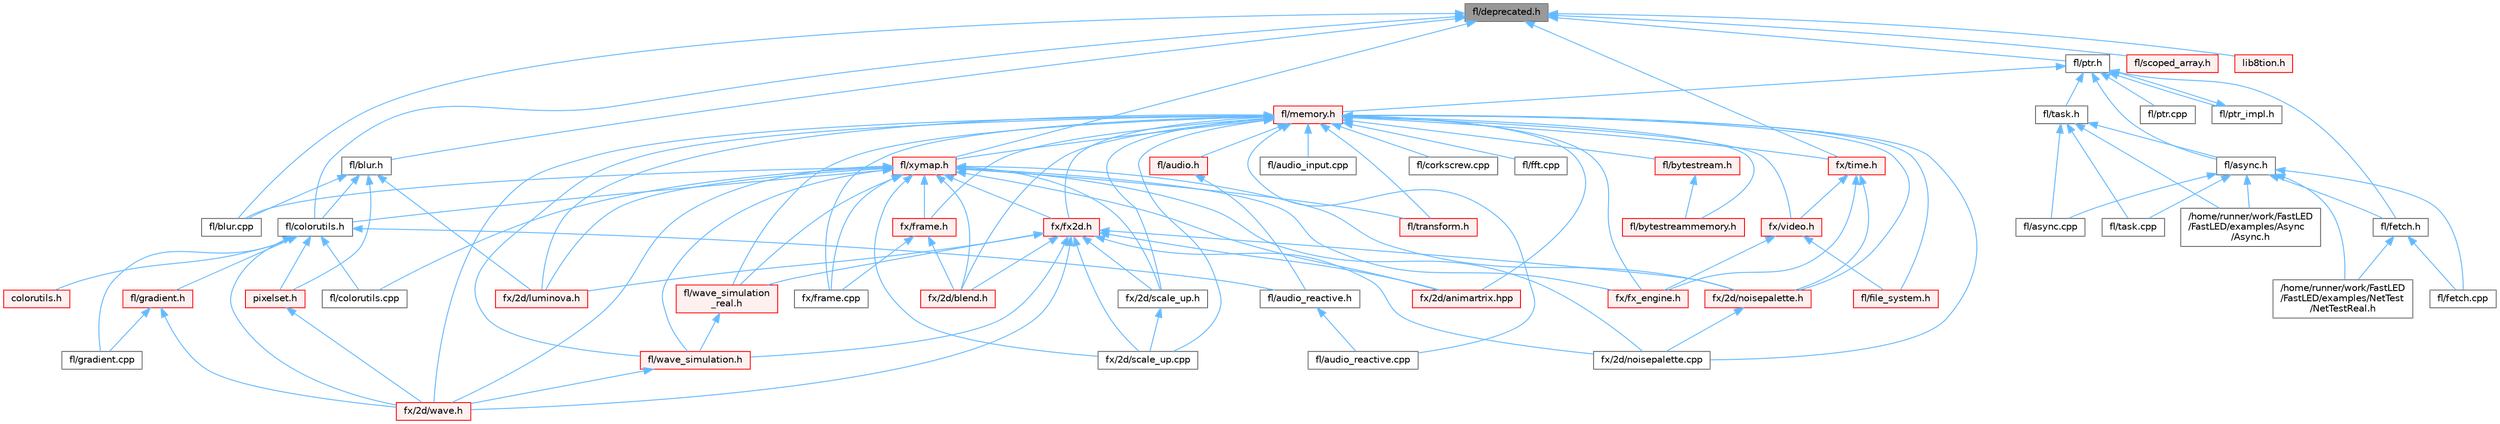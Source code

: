 digraph "fl/deprecated.h"
{
 // INTERACTIVE_SVG=YES
 // LATEX_PDF_SIZE
  bgcolor="transparent";
  edge [fontname=Helvetica,fontsize=10,labelfontname=Helvetica,labelfontsize=10];
  node [fontname=Helvetica,fontsize=10,shape=box,height=0.2,width=0.4];
  Node1 [id="Node000001",label="fl/deprecated.h",height=0.2,width=0.4,color="gray40", fillcolor="grey60", style="filled", fontcolor="black",tooltip=" "];
  Node1 -> Node2 [id="edge1_Node000001_Node000002",dir="back",color="steelblue1",style="solid",tooltip=" "];
  Node2 [id="Node000002",label="fl/blur.cpp",height=0.2,width=0.4,color="grey40", fillcolor="white", style="filled",URL="$de/dc8/blur_8cpp.html",tooltip=" "];
  Node1 -> Node3 [id="edge2_Node000001_Node000003",dir="back",color="steelblue1",style="solid",tooltip=" "];
  Node3 [id="Node000003",label="fl/blur.h",height=0.2,width=0.4,color="grey40", fillcolor="white", style="filled",URL="$d4/df5/blur_8h.html",tooltip=" "];
  Node3 -> Node2 [id="edge3_Node000003_Node000002",dir="back",color="steelblue1",style="solid",tooltip=" "];
  Node3 -> Node4 [id="edge4_Node000003_Node000004",dir="back",color="steelblue1",style="solid",tooltip=" "];
  Node4 [id="Node000004",label="fl/colorutils.h",height=0.2,width=0.4,color="grey40", fillcolor="white", style="filled",URL="$d7/df9/fl_2colorutils_8h.html",tooltip="Utility functions for color fill, palettes, blending, and more."];
  Node4 -> Node5 [id="edge5_Node000004_Node000005",dir="back",color="steelblue1",style="solid",tooltip=" "];
  Node5 [id="Node000005",label="colorutils.h",height=0.2,width=0.4,color="red", fillcolor="#FFF0F0", style="filled",URL="$d1/dfb/colorutils_8h.html",tooltip=" "];
  Node4 -> Node163 [id="edge6_Node000004_Node000163",dir="back",color="steelblue1",style="solid",tooltip=" "];
  Node163 [id="Node000163",label="fl/audio_reactive.h",height=0.2,width=0.4,color="grey40", fillcolor="white", style="filled",URL="$d1/d9a/audio__reactive_8h.html",tooltip=" "];
  Node163 -> Node164 [id="edge7_Node000163_Node000164",dir="back",color="steelblue1",style="solid",tooltip=" "];
  Node164 [id="Node000164",label="fl/audio_reactive.cpp",height=0.2,width=0.4,color="grey40", fillcolor="white", style="filled",URL="$d4/d14/audio__reactive_8cpp.html",tooltip=" "];
  Node4 -> Node123 [id="edge8_Node000004_Node000123",dir="back",color="steelblue1",style="solid",tooltip=" "];
  Node123 [id="Node000123",label="fl/colorutils.cpp",height=0.2,width=0.4,color="grey40", fillcolor="white", style="filled",URL="$da/d2d/colorutils_8cpp.html",tooltip="Misc utility functions for palettes, blending, and more."];
  Node4 -> Node165 [id="edge9_Node000004_Node000165",dir="back",color="steelblue1",style="solid",tooltip=" "];
  Node165 [id="Node000165",label="fl/gradient.cpp",height=0.2,width=0.4,color="grey40", fillcolor="white", style="filled",URL="$d3/d77/gradient_8cpp.html",tooltip=" "];
  Node4 -> Node166 [id="edge10_Node000004_Node000166",dir="back",color="steelblue1",style="solid",tooltip=" "];
  Node166 [id="Node000166",label="fl/gradient.h",height=0.2,width=0.4,color="red", fillcolor="#FFF0F0", style="filled",URL="$db/dfe/gradient_8h.html",tooltip=" "];
  Node166 -> Node165 [id="edge11_Node000166_Node000165",dir="back",color="steelblue1",style="solid",tooltip=" "];
  Node166 -> Node155 [id="edge12_Node000166_Node000155",dir="back",color="steelblue1",style="solid",tooltip=" "];
  Node155 [id="Node000155",label="fx/2d/wave.h",height=0.2,width=0.4,color="red", fillcolor="#FFF0F0", style="filled",URL="$de/de9/src_2fx_22d_2wave_8h.html",tooltip=" "];
  Node4 -> Node155 [id="edge13_Node000004_Node000155",dir="back",color="steelblue1",style="solid",tooltip=" "];
  Node4 -> Node153 [id="edge14_Node000004_Node000153",dir="back",color="steelblue1",style="solid",tooltip=" "];
  Node153 [id="Node000153",label="pixelset.h",height=0.2,width=0.4,color="red", fillcolor="#FFF0F0", style="filled",URL="$d4/d46/pixelset_8h.html",tooltip="Declares classes for managing logical groups of LEDs."];
  Node153 -> Node155 [id="edge15_Node000153_Node000155",dir="back",color="steelblue1",style="solid",tooltip=" "];
  Node3 -> Node134 [id="edge16_Node000003_Node000134",dir="back",color="steelblue1",style="solid",tooltip=" "];
  Node134 [id="Node000134",label="fx/2d/luminova.h",height=0.2,width=0.4,color="red", fillcolor="#FFF0F0", style="filled",URL="$d4/dd9/src_2fx_22d_2luminova_8h.html",tooltip=" "];
  Node3 -> Node153 [id="edge17_Node000003_Node000153",dir="back",color="steelblue1",style="solid",tooltip=" "];
  Node1 -> Node4 [id="edge18_Node000001_Node000004",dir="back",color="steelblue1",style="solid",tooltip=" "];
  Node1 -> Node171 [id="edge19_Node000001_Node000171",dir="back",color="steelblue1",style="solid",tooltip=" "];
  Node171 [id="Node000171",label="fl/ptr.h",height=0.2,width=0.4,color="grey40", fillcolor="white", style="filled",URL="$dd/d98/ptr_8h.html",tooltip=" "];
  Node171 -> Node172 [id="edge20_Node000171_Node000172",dir="back",color="steelblue1",style="solid",tooltip=" "];
  Node172 [id="Node000172",label="fl/async.h",height=0.2,width=0.4,color="grey40", fillcolor="white", style="filled",URL="$df/d4c/src_2fl_2async_8h.html",tooltip="Generic asynchronous task management for FastLED."];
  Node172 -> Node13 [id="edge21_Node000172_Node000013",dir="back",color="steelblue1",style="solid",tooltip=" "];
  Node13 [id="Node000013",label="/home/runner/work/FastLED\l/FastLED/examples/Async\l/Async.h",height=0.2,width=0.4,color="grey40", fillcolor="white", style="filled",URL="$d5/d1b/examples_2_async_2async_8h.html",tooltip=" "];
  Node172 -> Node75 [id="edge22_Node000172_Node000075",dir="back",color="steelblue1",style="solid",tooltip=" "];
  Node75 [id="Node000075",label="/home/runner/work/FastLED\l/FastLED/examples/NetTest\l/NetTestReal.h",height=0.2,width=0.4,color="grey40", fillcolor="white", style="filled",URL="$d5/dec/_net_test_real_8h.html",tooltip=" "];
  Node172 -> Node173 [id="edge23_Node000172_Node000173",dir="back",color="steelblue1",style="solid",tooltip=" "];
  Node173 [id="Node000173",label="fl/async.cpp",height=0.2,width=0.4,color="grey40", fillcolor="white", style="filled",URL="$d0/d95/async_8cpp.html",tooltip=" "];
  Node172 -> Node174 [id="edge24_Node000172_Node000174",dir="back",color="steelblue1",style="solid",tooltip=" "];
  Node174 [id="Node000174",label="fl/fetch.cpp",height=0.2,width=0.4,color="grey40", fillcolor="white", style="filled",URL="$d9/ddd/fetch_8cpp.html",tooltip=" "];
  Node172 -> Node175 [id="edge25_Node000172_Node000175",dir="back",color="steelblue1",style="solid",tooltip=" "];
  Node175 [id="Node000175",label="fl/fetch.h",height=0.2,width=0.4,color="grey40", fillcolor="white", style="filled",URL="$d6/d6a/fetch_8h.html",tooltip="Unified HTTP fetch API for FastLED (cross-platform)"];
  Node175 -> Node75 [id="edge26_Node000175_Node000075",dir="back",color="steelblue1",style="solid",tooltip=" "];
  Node175 -> Node174 [id="edge27_Node000175_Node000174",dir="back",color="steelblue1",style="solid",tooltip=" "];
  Node172 -> Node176 [id="edge28_Node000172_Node000176",dir="back",color="steelblue1",style="solid",tooltip=" "];
  Node176 [id="Node000176",label="fl/task.cpp",height=0.2,width=0.4,color="grey40", fillcolor="white", style="filled",URL="$d9/d9c/task_8cpp.html",tooltip=" "];
  Node171 -> Node175 [id="edge29_Node000171_Node000175",dir="back",color="steelblue1",style="solid",tooltip=" "];
  Node171 -> Node177 [id="edge30_Node000171_Node000177",dir="back",color="steelblue1",style="solid",tooltip=" "];
  Node177 [id="Node000177",label="fl/memory.h",height=0.2,width=0.4,color="red", fillcolor="#FFF0F0", style="filled",URL="$dc/d18/memory_8h.html",tooltip=" "];
  Node177 -> Node178 [id="edge31_Node000177_Node000178",dir="back",color="steelblue1",style="solid",tooltip=" "];
  Node178 [id="Node000178",label="fl/audio.h",height=0.2,width=0.4,color="red", fillcolor="#FFF0F0", style="filled",URL="$da/d09/audio_8h.html",tooltip=" "];
  Node178 -> Node163 [id="edge32_Node000178_Node000163",dir="back",color="steelblue1",style="solid",tooltip=" "];
  Node177 -> Node190 [id="edge33_Node000177_Node000190",dir="back",color="steelblue1",style="solid",tooltip=" "];
  Node190 [id="Node000190",label="fl/audio_input.cpp",height=0.2,width=0.4,color="grey40", fillcolor="white", style="filled",URL="$d7/da3/audio__input_8cpp.html",tooltip=" "];
  Node177 -> Node164 [id="edge34_Node000177_Node000164",dir="back",color="steelblue1",style="solid",tooltip=" "];
  Node177 -> Node191 [id="edge35_Node000177_Node000191",dir="back",color="steelblue1",style="solid",tooltip=" "];
  Node191 [id="Node000191",label="fl/bytestream.h",height=0.2,width=0.4,color="red", fillcolor="#FFF0F0", style="filled",URL="$dd/d2b/bytestream_8h.html",tooltip=" "];
  Node191 -> Node192 [id="edge36_Node000191_Node000192",dir="back",color="steelblue1",style="solid",tooltip=" "];
  Node192 [id="Node000192",label="fl/bytestreammemory.h",height=0.2,width=0.4,color="red", fillcolor="#FFF0F0", style="filled",URL="$d1/d24/bytestreammemory_8h.html",tooltip=" "];
  Node177 -> Node192 [id="edge37_Node000177_Node000192",dir="back",color="steelblue1",style="solid",tooltip=" "];
  Node177 -> Node201 [id="edge38_Node000177_Node000201",dir="back",color="steelblue1",style="solid",tooltip=" "];
  Node201 [id="Node000201",label="fl/corkscrew.cpp",height=0.2,width=0.4,color="grey40", fillcolor="white", style="filled",URL="$d3/d9b/corkscrew_8cpp.html",tooltip=" "];
  Node177 -> Node202 [id="edge39_Node000177_Node000202",dir="back",color="steelblue1",style="solid",tooltip=" "];
  Node202 [id="Node000202",label="fl/fft.cpp",height=0.2,width=0.4,color="grey40", fillcolor="white", style="filled",URL="$db/d03/fft_8cpp.html",tooltip=" "];
  Node177 -> Node203 [id="edge40_Node000177_Node000203",dir="back",color="steelblue1",style="solid",tooltip=" "];
  Node203 [id="Node000203",label="fl/file_system.h",height=0.2,width=0.4,color="red", fillcolor="#FFF0F0", style="filled",URL="$d6/d8d/file__system_8h.html",tooltip=" "];
  Node177 -> Node229 [id="edge41_Node000177_Node000229",dir="back",color="steelblue1",style="solid",tooltip=" "];
  Node229 [id="Node000229",label="fl/transform.h",height=0.2,width=0.4,color="red", fillcolor="#FFF0F0", style="filled",URL="$d2/d80/transform_8h.html",tooltip=" "];
  Node177 -> Node248 [id="edge42_Node000177_Node000248",dir="back",color="steelblue1",style="solid",tooltip=" "];
  Node248 [id="Node000248",label="fl/wave_simulation.h",height=0.2,width=0.4,color="red", fillcolor="#FFF0F0", style="filled",URL="$dc/d36/wave__simulation_8h.html",tooltip=" "];
  Node248 -> Node155 [id="edge43_Node000248_Node000155",dir="back",color="steelblue1",style="solid",tooltip=" "];
  Node177 -> Node250 [id="edge44_Node000177_Node000250",dir="back",color="steelblue1",style="solid",tooltip=" "];
  Node250 [id="Node000250",label="fl/wave_simulation\l_real.h",height=0.2,width=0.4,color="red", fillcolor="#FFF0F0", style="filled",URL="$dd/d8e/wave__simulation__real_8h.html",tooltip=" "];
  Node250 -> Node248 [id="edge45_Node000250_Node000248",dir="back",color="steelblue1",style="solid",tooltip=" "];
  Node177 -> Node233 [id="edge46_Node000177_Node000233",dir="back",color="steelblue1",style="solid",tooltip=" "];
  Node233 [id="Node000233",label="fl/xymap.h",height=0.2,width=0.4,color="red", fillcolor="#FFF0F0", style="filled",URL="$da/d61/xymap_8h.html",tooltip=" "];
  Node233 -> Node2 [id="edge47_Node000233_Node000002",dir="back",color="steelblue1",style="solid",tooltip=" "];
  Node233 -> Node123 [id="edge48_Node000233_Node000123",dir="back",color="steelblue1",style="solid",tooltip=" "];
  Node233 -> Node4 [id="edge49_Node000233_Node000004",dir="back",color="steelblue1",style="solid",tooltip=" "];
  Node233 -> Node229 [id="edge50_Node000233_Node000229",dir="back",color="steelblue1",style="solid",tooltip=" "];
  Node233 -> Node248 [id="edge51_Node000233_Node000248",dir="back",color="steelblue1",style="solid",tooltip=" "];
  Node233 -> Node250 [id="edge52_Node000233_Node000250",dir="back",color="steelblue1",style="solid",tooltip=" "];
  Node233 -> Node152 [id="edge53_Node000233_Node000152",dir="back",color="steelblue1",style="solid",tooltip=" "];
  Node152 [id="Node000152",label="fx/2d/animartrix.hpp",height=0.2,width=0.4,color="red", fillcolor="#FFF0F0", style="filled",URL="$d3/dc3/animartrix_8hpp.html",tooltip=" "];
  Node233 -> Node252 [id="edge54_Node000233_Node000252",dir="back",color="steelblue1",style="solid",tooltip=" "];
  Node252 [id="Node000252",label="fx/2d/blend.h",height=0.2,width=0.4,color="red", fillcolor="#FFF0F0", style="filled",URL="$d8/d4e/blend_8h.html",tooltip=" "];
  Node233 -> Node134 [id="edge55_Node000233_Node000134",dir="back",color="steelblue1",style="solid",tooltip=" "];
  Node233 -> Node136 [id="edge56_Node000233_Node000136",dir="back",color="steelblue1",style="solid",tooltip=" "];
  Node136 [id="Node000136",label="fx/2d/noisepalette.cpp",height=0.2,width=0.4,color="grey40", fillcolor="white", style="filled",URL="$d6/d66/noisepalette_8cpp.html",tooltip=" "];
  Node233 -> Node137 [id="edge57_Node000233_Node000137",dir="back",color="steelblue1",style="solid",tooltip=" "];
  Node137 [id="Node000137",label="fx/2d/noisepalette.h",height=0.2,width=0.4,color="red", fillcolor="#FFF0F0", style="filled",URL="$d6/dc7/noisepalette_8h.html",tooltip="Demonstrates how to mix noise generation with color palettes on a 2D LED matrix."];
  Node137 -> Node136 [id="edge58_Node000137_Node000136",dir="back",color="steelblue1",style="solid",tooltip=" "];
  Node233 -> Node139 [id="edge59_Node000233_Node000139",dir="back",color="steelblue1",style="solid",tooltip=" "];
  Node139 [id="Node000139",label="fx/2d/scale_up.cpp",height=0.2,width=0.4,color="grey40", fillcolor="white", style="filled",URL="$dc/d8c/scale__up_8cpp.html",tooltip=" "];
  Node233 -> Node247 [id="edge60_Node000233_Node000247",dir="back",color="steelblue1",style="solid",tooltip=" "];
  Node247 [id="Node000247",label="fx/2d/scale_up.h",height=0.2,width=0.4,color="grey40", fillcolor="white", style="filled",URL="$d2/d74/scale__up_8h.html",tooltip="Expands a grid using bilinear interpolation and scaling up."];
  Node247 -> Node139 [id="edge61_Node000247_Node000139",dir="back",color="steelblue1",style="solid",tooltip=" "];
  Node233 -> Node155 [id="edge62_Node000233_Node000155",dir="back",color="steelblue1",style="solid",tooltip=" "];
  Node233 -> Node253 [id="edge63_Node000233_Node000253",dir="back",color="steelblue1",style="solid",tooltip=" "];
  Node253 [id="Node000253",label="fx/frame.cpp",height=0.2,width=0.4,color="grey40", fillcolor="white", style="filled",URL="$da/d14/frame_8cpp.html",tooltip=" "];
  Node233 -> Node254 [id="edge64_Node000233_Node000254",dir="back",color="steelblue1",style="solid",tooltip=" "];
  Node254 [id="Node000254",label="fx/frame.h",height=0.2,width=0.4,color="red", fillcolor="#FFF0F0", style="filled",URL="$df/d7d/frame_8h.html",tooltip=" "];
  Node254 -> Node252 [id="edge65_Node000254_Node000252",dir="back",color="steelblue1",style="solid",tooltip=" "];
  Node254 -> Node253 [id="edge66_Node000254_Node000253",dir="back",color="steelblue1",style="solid",tooltip=" "];
  Node233 -> Node258 [id="edge67_Node000233_Node000258",dir="back",color="steelblue1",style="solid",tooltip=" "];
  Node258 [id="Node000258",label="fx/fx2d.h",height=0.2,width=0.4,color="red", fillcolor="#FFF0F0", style="filled",URL="$d9/d43/fx2d_8h.html",tooltip=" "];
  Node258 -> Node248 [id="edge68_Node000258_Node000248",dir="back",color="steelblue1",style="solid",tooltip=" "];
  Node258 -> Node250 [id="edge69_Node000258_Node000250",dir="back",color="steelblue1",style="solid",tooltip=" "];
  Node258 -> Node152 [id="edge70_Node000258_Node000152",dir="back",color="steelblue1",style="solid",tooltip=" "];
  Node258 -> Node252 [id="edge71_Node000258_Node000252",dir="back",color="steelblue1",style="solid",tooltip=" "];
  Node258 -> Node134 [id="edge72_Node000258_Node000134",dir="back",color="steelblue1",style="solid",tooltip=" "];
  Node258 -> Node136 [id="edge73_Node000258_Node000136",dir="back",color="steelblue1",style="solid",tooltip=" "];
  Node258 -> Node137 [id="edge74_Node000258_Node000137",dir="back",color="steelblue1",style="solid",tooltip=" "];
  Node258 -> Node139 [id="edge75_Node000258_Node000139",dir="back",color="steelblue1",style="solid",tooltip=" "];
  Node258 -> Node247 [id="edge76_Node000258_Node000247",dir="back",color="steelblue1",style="solid",tooltip=" "];
  Node258 -> Node155 [id="edge77_Node000258_Node000155",dir="back",color="steelblue1",style="solid",tooltip=" "];
  Node233 -> Node184 [id="edge78_Node000233_Node000184",dir="back",color="steelblue1",style="solid",tooltip=" "];
  Node184 [id="Node000184",label="fx/fx_engine.h",height=0.2,width=0.4,color="red", fillcolor="#FFF0F0", style="filled",URL="$d9/d3c/fx__engine_8h.html",tooltip=" "];
  Node177 -> Node152 [id="edge79_Node000177_Node000152",dir="back",color="steelblue1",style="solid",tooltip=" "];
  Node177 -> Node252 [id="edge80_Node000177_Node000252",dir="back",color="steelblue1",style="solid",tooltip=" "];
  Node177 -> Node134 [id="edge81_Node000177_Node000134",dir="back",color="steelblue1",style="solid",tooltip=" "];
  Node177 -> Node136 [id="edge82_Node000177_Node000136",dir="back",color="steelblue1",style="solid",tooltip=" "];
  Node177 -> Node137 [id="edge83_Node000177_Node000137",dir="back",color="steelblue1",style="solid",tooltip=" "];
  Node177 -> Node139 [id="edge84_Node000177_Node000139",dir="back",color="steelblue1",style="solid",tooltip=" "];
  Node177 -> Node247 [id="edge85_Node000177_Node000247",dir="back",color="steelblue1",style="solid",tooltip=" "];
  Node177 -> Node155 [id="edge86_Node000177_Node000155",dir="back",color="steelblue1",style="solid",tooltip=" "];
  Node177 -> Node253 [id="edge87_Node000177_Node000253",dir="back",color="steelblue1",style="solid",tooltip=" "];
  Node177 -> Node254 [id="edge88_Node000177_Node000254",dir="back",color="steelblue1",style="solid",tooltip=" "];
  Node177 -> Node258 [id="edge89_Node000177_Node000258",dir="back",color="steelblue1",style="solid",tooltip=" "];
  Node177 -> Node184 [id="edge90_Node000177_Node000184",dir="back",color="steelblue1",style="solid",tooltip=" "];
  Node177 -> Node366 [id="edge91_Node000177_Node000366",dir="back",color="steelblue1",style="solid",tooltip=" "];
  Node366 [id="Node000366",label="fx/time.h",height=0.2,width=0.4,color="red", fillcolor="#FFF0F0", style="filled",URL="$da/da2/fx_2time_8h.html",tooltip=" "];
  Node366 -> Node137 [id="edge92_Node000366_Node000137",dir="back",color="steelblue1",style="solid",tooltip=" "];
  Node366 -> Node184 [id="edge93_Node000366_Node000184",dir="back",color="steelblue1",style="solid",tooltip=" "];
  Node366 -> Node260 [id="edge94_Node000366_Node000260",dir="back",color="steelblue1",style="solid",tooltip=" "];
  Node260 [id="Node000260",label="fx/video.h",height=0.2,width=0.4,color="red", fillcolor="#FFF0F0", style="filled",URL="$dd/d78/video_8h.html",tooltip=" "];
  Node260 -> Node203 [id="edge95_Node000260_Node000203",dir="back",color="steelblue1",style="solid",tooltip=" "];
  Node260 -> Node184 [id="edge96_Node000260_Node000184",dir="back",color="steelblue1",style="solid",tooltip=" "];
  Node177 -> Node260 [id="edge97_Node000177_Node000260",dir="back",color="steelblue1",style="solid",tooltip=" "];
  Node171 -> Node368 [id="edge98_Node000171_Node000368",dir="back",color="steelblue1",style="solid",tooltip=" "];
  Node368 [id="Node000368",label="fl/ptr.cpp",height=0.2,width=0.4,color="grey40", fillcolor="white", style="filled",URL="$df/dc6/ptr_8cpp.html",tooltip=" "];
  Node171 -> Node369 [id="edge99_Node000171_Node000369",dir="back",color="steelblue1",style="solid",tooltip=" "];
  Node369 [id="Node000369",label="fl/ptr_impl.h",height=0.2,width=0.4,color="grey40", fillcolor="white", style="filled",URL="$d5/d94/ptr__impl_8h.html",tooltip=" "];
  Node369 -> Node171 [id="edge100_Node000369_Node000171",dir="back",color="steelblue1",style="solid",tooltip=" "];
  Node171 -> Node218 [id="edge101_Node000171_Node000218",dir="back",color="steelblue1",style="solid",tooltip=" "];
  Node218 [id="Node000218",label="fl/task.h",height=0.2,width=0.4,color="grey40", fillcolor="white", style="filled",URL="$db/da4/task_8h.html",tooltip=" "];
  Node218 -> Node13 [id="edge102_Node000218_Node000013",dir="back",color="steelblue1",style="solid",tooltip=" "];
  Node218 -> Node173 [id="edge103_Node000218_Node000173",dir="back",color="steelblue1",style="solid",tooltip=" "];
  Node218 -> Node172 [id="edge104_Node000218_Node000172",dir="back",color="steelblue1",style="solid",tooltip=" "];
  Node218 -> Node176 [id="edge105_Node000218_Node000176",dir="back",color="steelblue1",style="solid",tooltip=" "];
  Node1 -> Node288 [id="edge106_Node000001_Node000288",dir="back",color="steelblue1",style="solid",tooltip=" "];
  Node288 [id="Node000288",label="fl/scoped_array.h",height=0.2,width=0.4,color="red", fillcolor="#FFF0F0", style="filled",URL="$dc/d00/scoped__array_8h.html",tooltip=" "];
  Node1 -> Node233 [id="edge107_Node000001_Node000233",dir="back",color="steelblue1",style="solid",tooltip=" "];
  Node1 -> Node366 [id="edge108_Node000001_Node000366",dir="back",color="steelblue1",style="solid",tooltip=" "];
  Node1 -> Node144 [id="edge109_Node000001_Node000144",dir="back",color="steelblue1",style="solid",tooltip=" "];
  Node144 [id="Node000144",label="lib8tion.h",height=0.2,width=0.4,color="red", fillcolor="#FFF0F0", style="filled",URL="$df/da5/lib8tion_8h.html",tooltip="Fast, efficient 8-bit math functions specifically designed for high-performance LED programming."];
}
